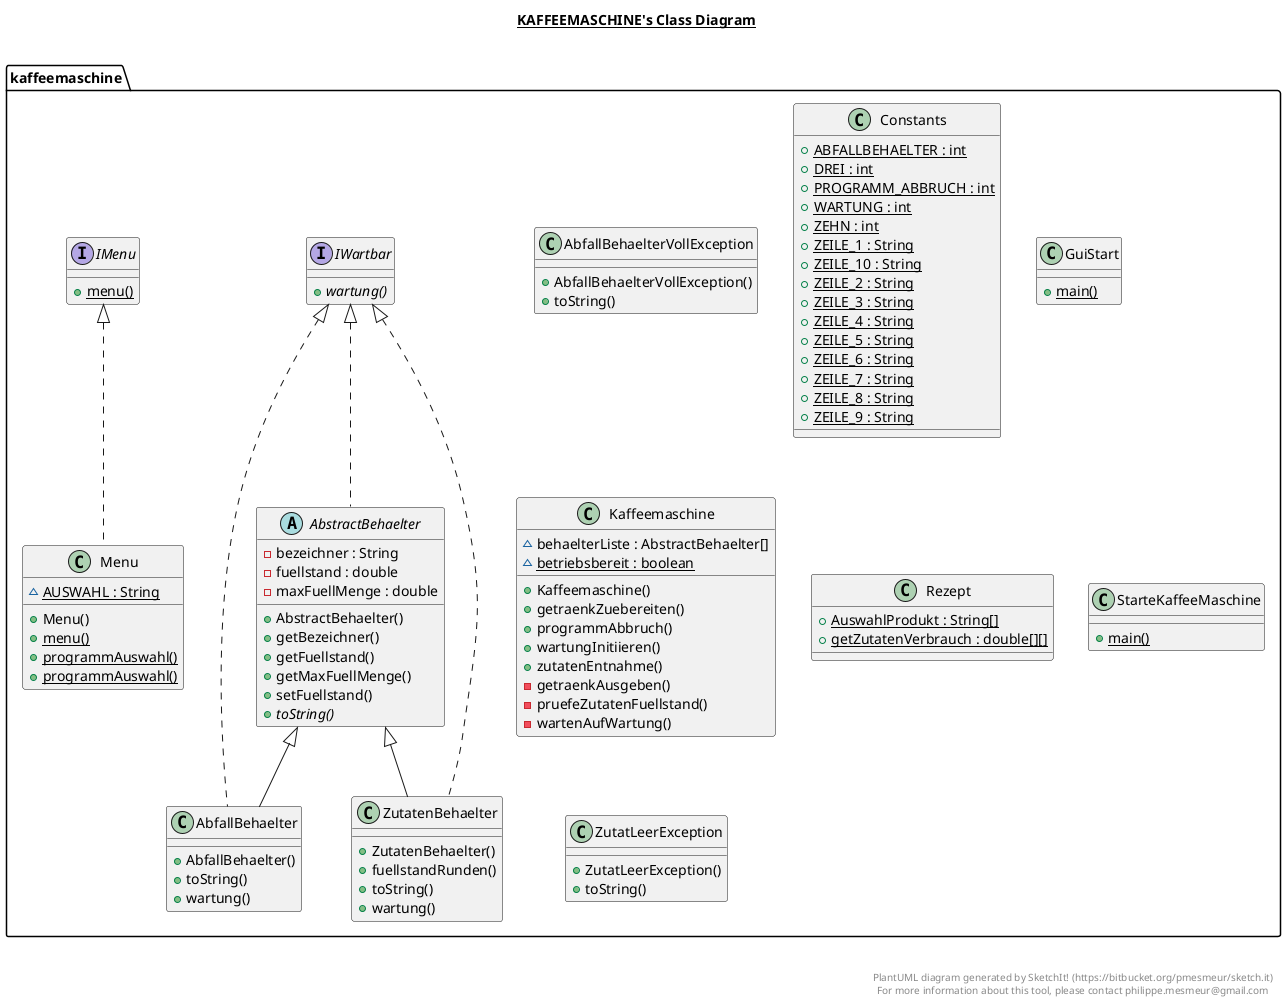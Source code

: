@startuml

title __KAFFEEMASCHINE's Class Diagram__\n

  namespace kaffeemaschine {
    class kaffeemaschine.AbfallBehaelter {
        + AbfallBehaelter()
        + toString()
        + wartung()
    }
  }
  

  namespace kaffeemaschine {
    class kaffeemaschine.AbfallBehaelterVollException {
        + AbfallBehaelterVollException()
        + toString()
    }
  }
  

  namespace kaffeemaschine {
    abstract class kaffeemaschine.AbstractBehaelter {
        - bezeichner : String
        - fuellstand : double
        - maxFuellMenge : double
        + AbstractBehaelter()
        + getBezeichner()
        + getFuellstand()
        + getMaxFuellMenge()
        + setFuellstand()
        {abstract} + toString()
    }
  }
  

  namespace kaffeemaschine {
    class kaffeemaschine.Constants {
        {static} + ABFALLBEHAELTER : int
        {static} + DREI : int
        {static} + PROGRAMM_ABBRUCH : int
        {static} + WARTUNG : int
        {static} + ZEHN : int
        {static} + ZEILE_1 : String
        {static} + ZEILE_10 : String
        {static} + ZEILE_2 : String
        {static} + ZEILE_3 : String
        {static} + ZEILE_4 : String
        {static} + ZEILE_5 : String
        {static} + ZEILE_6 : String
        {static} + ZEILE_7 : String
        {static} + ZEILE_8 : String
        {static} + ZEILE_9 : String
    }
  }
  

  namespace kaffeemaschine {
    class kaffeemaschine.GuiStart {
        {static} + main()
    }
  }
  

  namespace kaffeemaschine {
    interface kaffeemaschine.IMenu {
        {static} + menu()
    }
  }
  

  namespace kaffeemaschine {
    interface kaffeemaschine.IWartbar {
        {abstract} + wartung()
    }
  }
  

  namespace kaffeemaschine {
    class kaffeemaschine.Kaffeemaschine {
        ~ behaelterListe : AbstractBehaelter[]
        {static} ~ betriebsbereit : boolean
        + Kaffeemaschine()
        + getraenkZuebereiten()
        + programmAbbruch()
        + wartungInitiieren()
        + zutatenEntnahme()
        - getraenkAusgeben()
        - pruefeZutatenFuellstand()
        - wartenAufWartung()
    }
  }
  

  namespace kaffeemaschine {
    class kaffeemaschine.Menu {
        {static} ~ AUSWAHL : String
        + Menu()
        {static} + menu()
        {static} + programmAuswahl()
        {static} + programmAuswahl()
    }
  }
  

  namespace kaffeemaschine {
    class kaffeemaschine.Rezept {
        {static} + AuswahlProdukt : String[]
        {static} + getZutatenVerbrauch : double[][]
    }
  }
  

  namespace kaffeemaschine {
    class kaffeemaschine.StarteKaffeeMaschine {
        {static} + main()
    }
  }
  

  namespace kaffeemaschine {
    class kaffeemaschine.ZutatLeerException {
        + ZutatLeerException()
        + toString()
    }
  }
  

  namespace kaffeemaschine {
    class kaffeemaschine.ZutatenBehaelter {
        + ZutatenBehaelter()
        + fuellstandRunden()
        + toString()
        + wartung()
    }
  }
  

  kaffeemaschine.AbfallBehaelter .up.|> kaffeemaschine.IWartbar
  kaffeemaschine.AbfallBehaelter -up-|> kaffeemaschine.AbstractBehaelter
  kaffeemaschine.AbstractBehaelter .up.|> kaffeemaschine.IWartbar
  kaffeemaschine.Menu .up.|> kaffeemaschine.IMenu
  kaffeemaschine.ZutatenBehaelter .up.|> kaffeemaschine.IWartbar
  kaffeemaschine.ZutatenBehaelter -up-|> kaffeemaschine.AbstractBehaelter


right footer


PlantUML diagram generated by SketchIt! (https://bitbucket.org/pmesmeur/sketch.it)
For more information about this tool, please contact philippe.mesmeur@gmail.com
endfooter

@enduml
